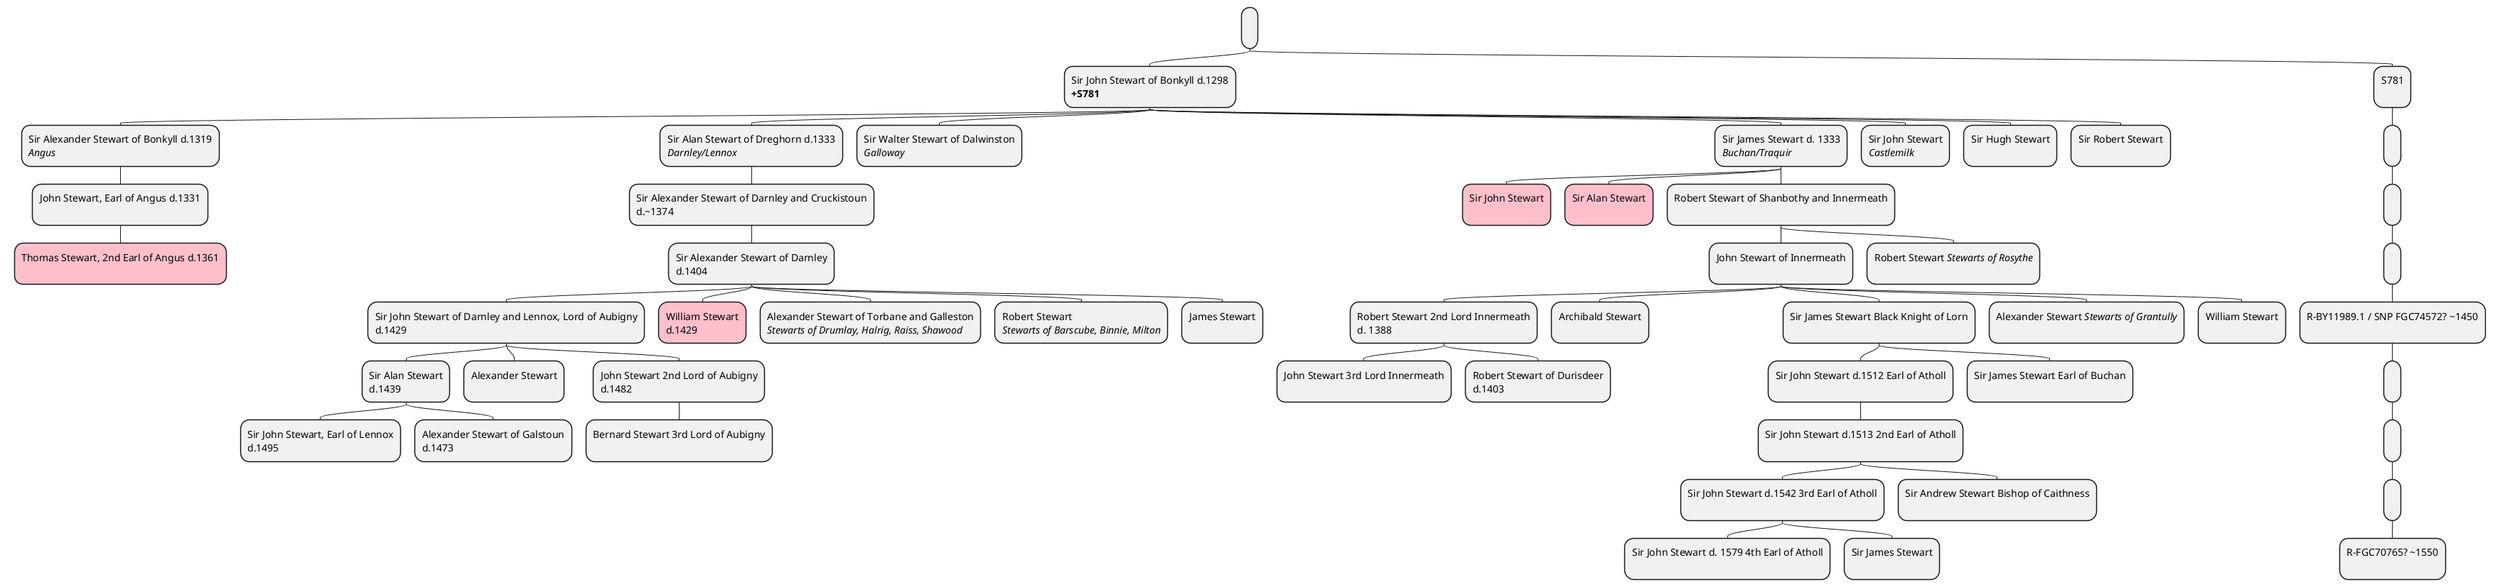@startmindmap Bonkyll Tree
top to bottom direction
*:
;
**:Sir John Stewart of Bonkyll d.1298
<b>+S781</b>;

***:Sir Alexander Stewart of Bonkyll d.1319
<i>Angus</i>;

****:John Stewart, Earl of Angus d.1331
;

*****[#pink]:Thomas Stewart, 2nd Earl of Angus d.1361
;

***:Sir Alan Stewart of Dreghorn d.1333
<i>Darnley/Lennox</i>;

****:Sir Alexander Stewart of Darnley and Cruckistoun
d.~1374;
*****:Sir Alexander Stewart of Darnley
d.1404;
******:Sir John Stewart of Darnley and Lennox, Lord of Aubigny
d.1429;
*******:Sir Alan Stewart
d.1439;
********:Sir John Stewart, Earl of Lennox
d.1495;
********:Alexander Stewart of Galstoun
d.1473;
*******:Alexander Stewart
;
*******:John Stewart 2nd Lord of Aubigny
d.1482;
********:Bernard Stewart 3rd Lord of Aubigny
;
******[#pink]:William Stewart 
d.1429;

******:Alexander Stewart of Torbane and Galleston
<i>Stewarts of Drumlay, Halrig, Raiss, Shawood</i>;

******:Robert Stewart
<i>Stewarts of Barscube, Binnie, Milton</i>;

******:James Stewart
;

***:Sir Walter Stewart of Dalwinston
<i>Galloway</i>;

***:Sir James Stewart d. 1333
<i>Buchan/Traquir</i>;

****[#pink]:Sir John Stewart
;

****[#pink]:Sir Alan Stewart
;

****:Robert Stewart of Shanbothy and Innermeath
;

*****:John Stewart of Innermeath
;

******:Robert Stewart 2nd Lord Innermeath
d. 1388;

*******:John Stewart 3rd Lord Innermeath
;
*******:Robert Stewart of Durisdeer 
d.1403;

******:Archibald Stewart
;
******:Sir James Stewart Black Knight of Lorn
;
*******:Sir John Stewart d.1512 Earl of Atholl
;
********:Sir John Stewart d.1513 2nd Earl of Atholl
;
*********:Sir John Stewart d.1542 3rd Earl of Atholl
;
**********:Sir John Stewart d. 1579 4th Earl of Atholl
;
**********:Sir James Stewart
;
*********:Sir Andrew Stewart Bishop of Caithness
;
*******:Sir James Stewart Earl of Buchan
;
******:Alexander Stewart <i>Stewarts of Grantully</i>
;
******:William Stewart
;
*****:Robert Stewart <i>Stewarts of Rosythe</i>
;


***:Sir John Stewart
<i>Castlemilk</i>;

***:Sir Hugh Stewart
;

***:Sir Robert Stewart
;


**:S781
;
***:
;
****:
;
*****:
;
******:R-BY11989.1 / SNP FGC74572? ~1450
;
*******:
;
********:
;

*********:
;

**********:R-FGC70765? ~1550
;

@endmindmap
